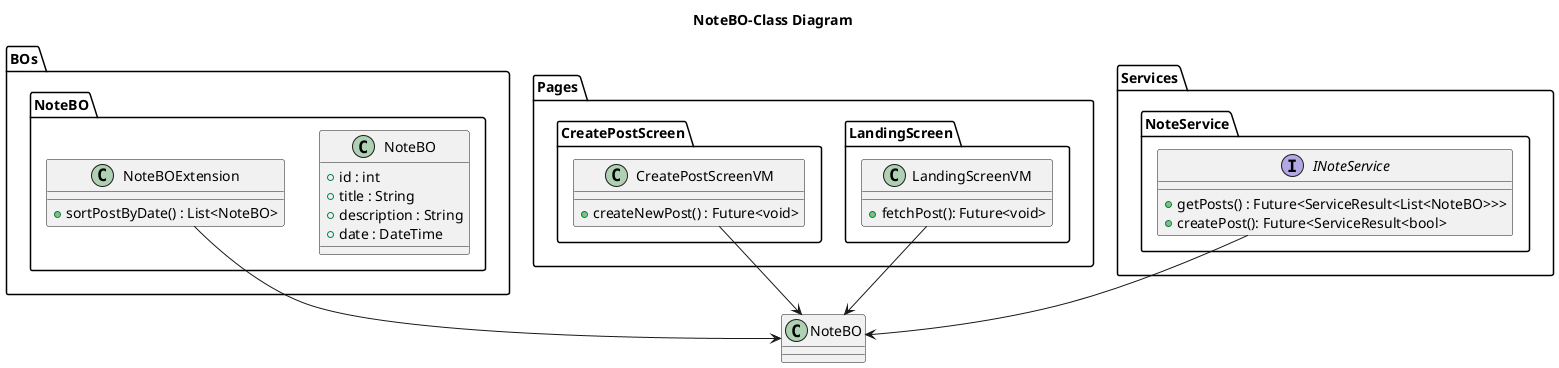@startuml NoteBO-Class Diagram

title **NoteBO-Class Diagram**

package BOs{
    package NoteBO{
        class NoteBO{
            + id : int
            + title : String
            + description : String
            + date : DateTime
        }
        class NoteBOExtension{
            + sortPostByDate() : List<NoteBO>
        }
    }
}

package Pages{
    package LandingScreen{
        class LandingScreenVM{
            + fetchPost(): Future<void>
        }
    }

    package CreatePostScreen{
        class CreatePostScreenVM{
            + createNewPost() : Future<void>
        }
    }
}
package Services{
    package NoteService{
        interface INoteService{
            + getPosts() : Future<ServiceResult<List<NoteBO>>>
            + createPost(): Future<ServiceResult<bool>
        }
    }
}

CreatePostScreenVM --> NoteBO
INoteService --> NoteBO
LandingScreenVM --> NoteBO
NoteBOExtension --> NoteBO

newpage
title **NoteBOExtension**
package Pages{
    package LandingScreen{
        class LandingScreenVM{
            + sortPosts() : Future<void>
        }
    }
}

package BOs{
    package NoteBO{
        class NoteBOExtension{
            + sortPostsByDate() : List<NoteBO>
        }
    }
}
LandingScreenVM --> NoteBOExtension
@enduml
